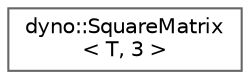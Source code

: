 digraph "Graphical Class Hierarchy"
{
 // LATEX_PDF_SIZE
  bgcolor="transparent";
  edge [fontname=Helvetica,fontsize=10,labelfontname=Helvetica,labelfontsize=10];
  node [fontname=Helvetica,fontsize=10,shape=box,height=0.2,width=0.4];
  rankdir="LR";
  Node0 [id="Node000000",label="dyno::SquareMatrix\l\< T, 3 \>",height=0.2,width=0.4,color="grey40", fillcolor="white", style="filled",URL="$classdyno_1_1_square_matrix_3_01_t_00_013_01_4.html",tooltip=" "];
}
